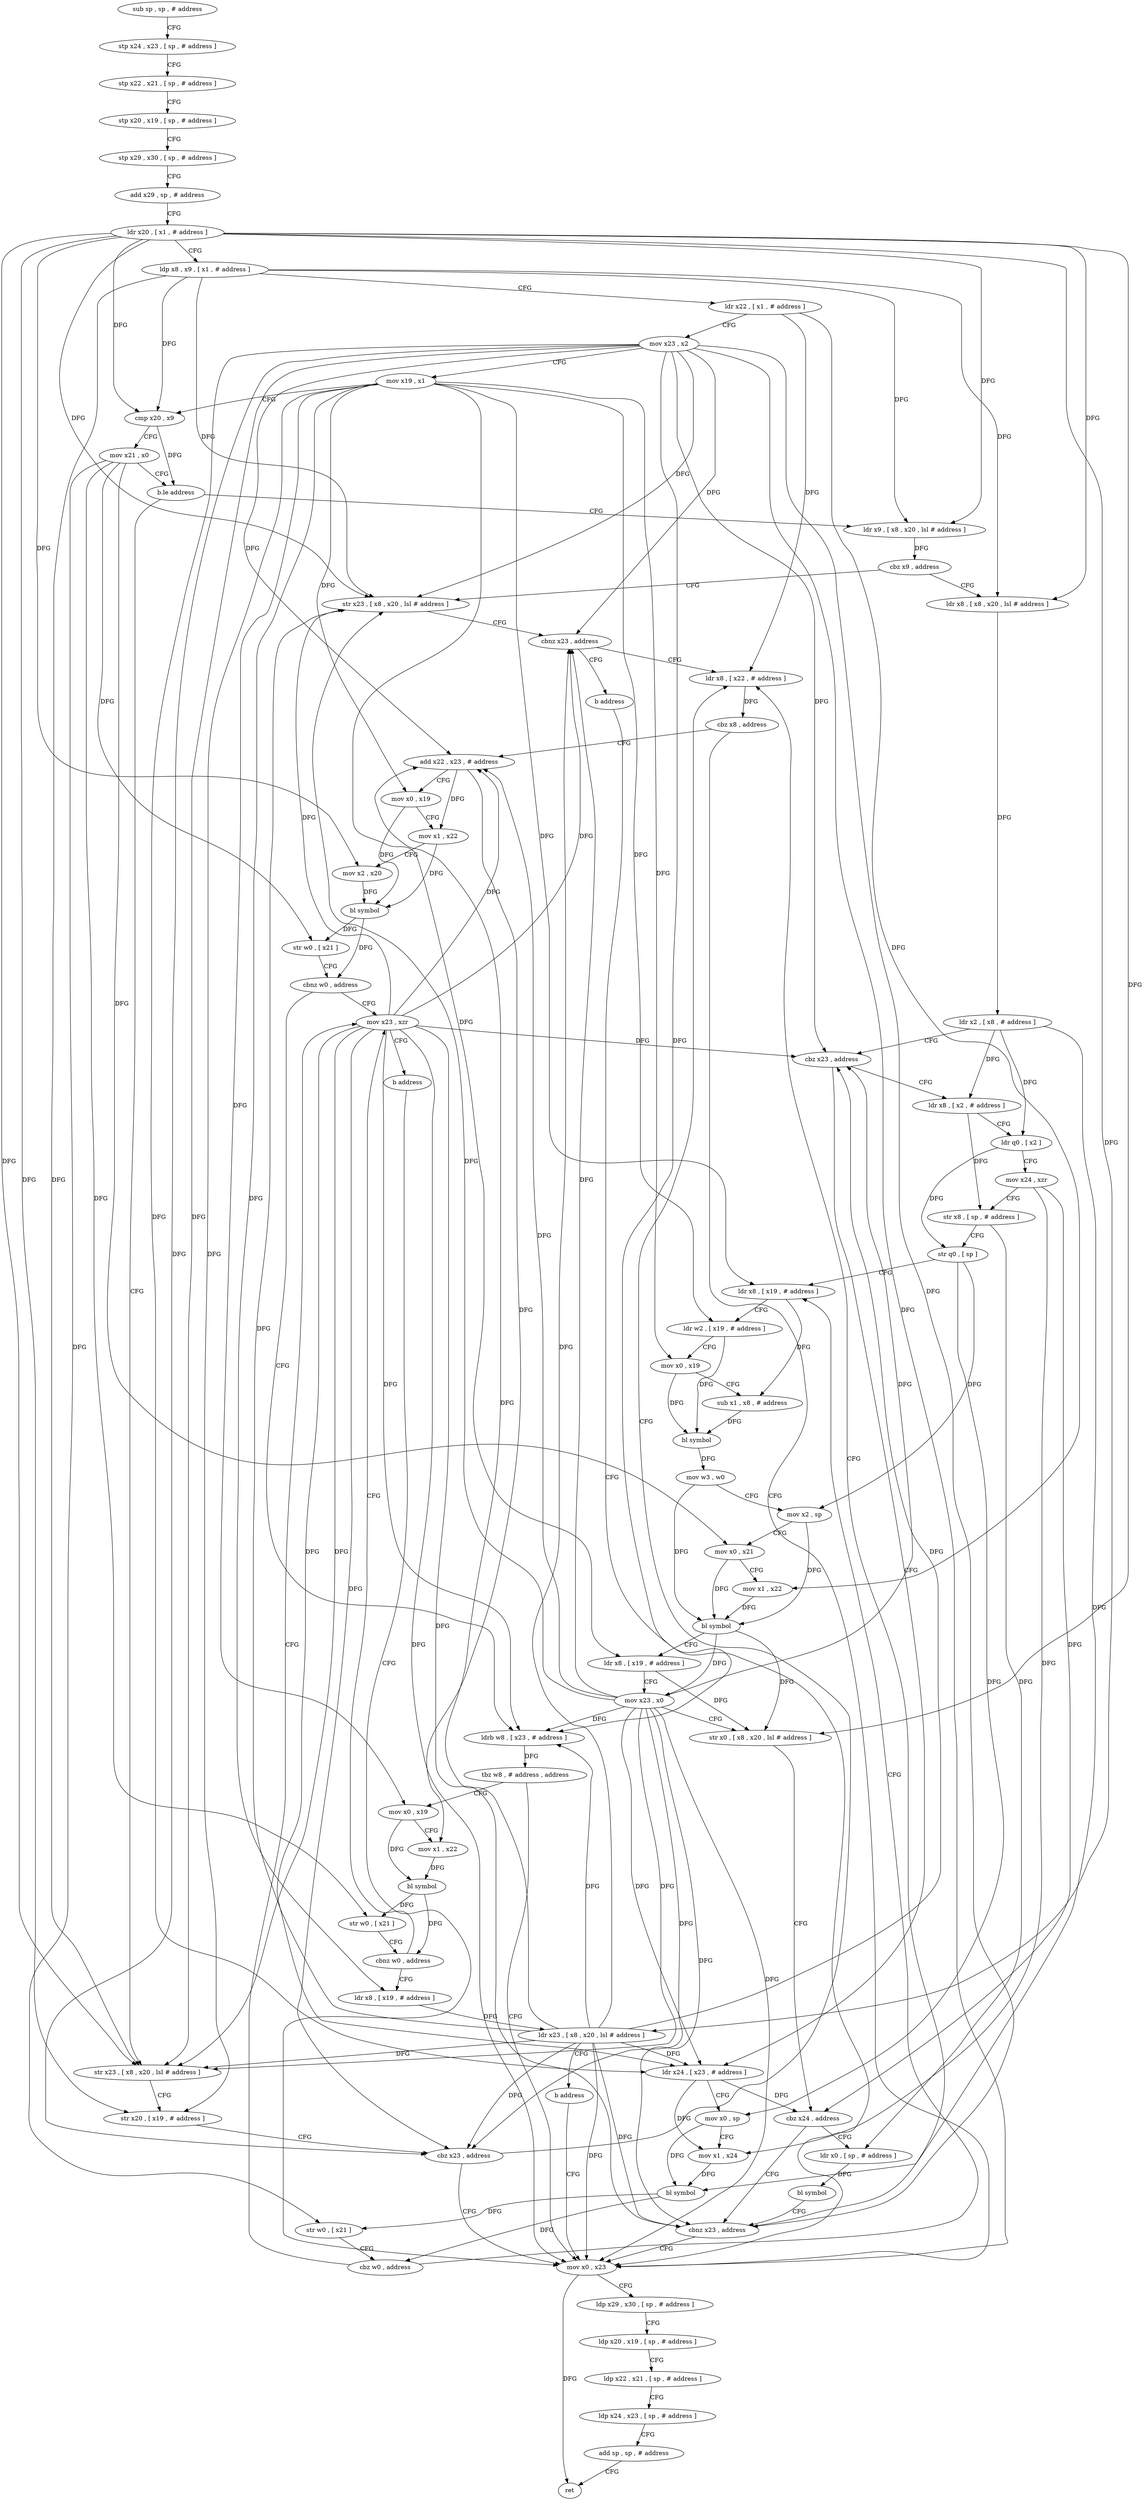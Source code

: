 digraph "func" {
"4249100" [label = "sub sp , sp , # address" ]
"4249104" [label = "stp x24 , x23 , [ sp , # address ]" ]
"4249108" [label = "stp x22 , x21 , [ sp , # address ]" ]
"4249112" [label = "stp x20 , x19 , [ sp , # address ]" ]
"4249116" [label = "stp x29 , x30 , [ sp , # address ]" ]
"4249120" [label = "add x29 , sp , # address" ]
"4249124" [label = "ldr x20 , [ x1 , # address ]" ]
"4249128" [label = "ldp x8 , x9 , [ x1 , # address ]" ]
"4249132" [label = "ldr x22 , [ x1 , # address ]" ]
"4249136" [label = "mov x23 , x2" ]
"4249140" [label = "mov x19 , x1" ]
"4249144" [label = "cmp x20 , x9" ]
"4249148" [label = "mov x21 , x0" ]
"4249152" [label = "b.le address" ]
"4249244" [label = "ldr x9 , [ x8 , x20 , lsl # address ]" ]
"4249156" [label = "str x23 , [ x8 , x20 , lsl # address ]" ]
"4249248" [label = "cbz x9 , address" ]
"4249296" [label = "str x23 , [ x8 , x20 , lsl # address ]" ]
"4249252" [label = "ldr x8 , [ x8 , x20 , lsl # address ]" ]
"4249160" [label = "str x20 , [ x19 , # address ]" ]
"4249164" [label = "cbz x23 , address" ]
"4249396" [label = "mov x0 , x23" ]
"4249168" [label = "ldr x8 , [ x22 , # address ]" ]
"4249300" [label = "cbnz x23 , address" ]
"4249304" [label = "b address" ]
"4249256" [label = "ldr x2 , [ x8 , # address ]" ]
"4249260" [label = "cbz x23 , address" ]
"4249308" [label = "ldr x8 , [ x2 , # address ]" ]
"4249264" [label = "ldr x24 , [ x23 , # address ]" ]
"4249400" [label = "ldp x29 , x30 , [ sp , # address ]" ]
"4249404" [label = "ldp x20 , x19 , [ sp , # address ]" ]
"4249408" [label = "ldp x22 , x21 , [ sp , # address ]" ]
"4249412" [label = "ldp x24 , x23 , [ sp , # address ]" ]
"4249416" [label = "add sp , sp , # address" ]
"4249420" [label = "ret" ]
"4249172" [label = "cbz x8 , address" ]
"4249176" [label = "add x22 , x23 , # address" ]
"4249312" [label = "ldr q0 , [ x2 ]" ]
"4249316" [label = "mov x24 , xzr" ]
"4249320" [label = "str x8 , [ sp , # address ]" ]
"4249324" [label = "str q0 , [ sp ]" ]
"4249328" [label = "ldr x8 , [ x19 , # address ]" ]
"4249268" [label = "mov x0 , sp" ]
"4249272" [label = "mov x1 , x24" ]
"4249276" [label = "bl symbol" ]
"4249280" [label = "str w0 , [ x21 ]" ]
"4249284" [label = "cbz w0 , address" ]
"4249288" [label = "mov x23 , xzr" ]
"4249180" [label = "mov x0 , x19" ]
"4249184" [label = "mov x1 , x22" ]
"4249188" [label = "mov x2 , x20" ]
"4249192" [label = "bl symbol" ]
"4249196" [label = "str w0 , [ x21 ]" ]
"4249200" [label = "cbnz w0 , address" ]
"4249204" [label = "ldrb w8 , [ x23 , # address ]" ]
"4249392" [label = "cbnz x23 , address" ]
"4249384" [label = "ldr x0 , [ sp , # address ]" ]
"4249388" [label = "bl symbol" ]
"4249332" [label = "ldr w2 , [ x19 , # address ]" ]
"4249336" [label = "mov x0 , x19" ]
"4249340" [label = "sub x1 , x8 , # address" ]
"4249344" [label = "bl symbol" ]
"4249348" [label = "mov w3 , w0" ]
"4249352" [label = "mov x2 , sp" ]
"4249356" [label = "mov x0 , x21" ]
"4249360" [label = "mov x1 , x22" ]
"4249364" [label = "bl symbol" ]
"4249368" [label = "ldr x8 , [ x19 , # address ]" ]
"4249372" [label = "mov x23 , x0" ]
"4249376" [label = "str x0 , [ x8 , x20 , lsl # address ]" ]
"4249380" [label = "cbz x24 , address" ]
"4249292" [label = "b address" ]
"4249208" [label = "tbz w8 , # address , address" ]
"4249212" [label = "mov x0 , x19" ]
"4249216" [label = "mov x1 , x22" ]
"4249220" [label = "bl symbol" ]
"4249224" [label = "str w0 , [ x21 ]" ]
"4249228" [label = "cbnz w0 , address" ]
"4249232" [label = "ldr x8 , [ x19 , # address ]" ]
"4249236" [label = "ldr x23 , [ x8 , x20 , lsl # address ]" ]
"4249240" [label = "b address" ]
"4249100" -> "4249104" [ label = "CFG" ]
"4249104" -> "4249108" [ label = "CFG" ]
"4249108" -> "4249112" [ label = "CFG" ]
"4249112" -> "4249116" [ label = "CFG" ]
"4249116" -> "4249120" [ label = "CFG" ]
"4249120" -> "4249124" [ label = "CFG" ]
"4249124" -> "4249128" [ label = "CFG" ]
"4249124" -> "4249144" [ label = "DFG" ]
"4249124" -> "4249244" [ label = "DFG" ]
"4249124" -> "4249156" [ label = "DFG" ]
"4249124" -> "4249160" [ label = "DFG" ]
"4249124" -> "4249296" [ label = "DFG" ]
"4249124" -> "4249252" [ label = "DFG" ]
"4249124" -> "4249188" [ label = "DFG" ]
"4249124" -> "4249376" [ label = "DFG" ]
"4249124" -> "4249236" [ label = "DFG" ]
"4249128" -> "4249132" [ label = "CFG" ]
"4249128" -> "4249244" [ label = "DFG" ]
"4249128" -> "4249156" [ label = "DFG" ]
"4249128" -> "4249296" [ label = "DFG" ]
"4249128" -> "4249252" [ label = "DFG" ]
"4249128" -> "4249144" [ label = "DFG" ]
"4249132" -> "4249136" [ label = "CFG" ]
"4249132" -> "4249168" [ label = "DFG" ]
"4249132" -> "4249360" [ label = "DFG" ]
"4249136" -> "4249140" [ label = "CFG" ]
"4249136" -> "4249156" [ label = "DFG" ]
"4249136" -> "4249164" [ label = "DFG" ]
"4249136" -> "4249296" [ label = "DFG" ]
"4249136" -> "4249300" [ label = "DFG" ]
"4249136" -> "4249260" [ label = "DFG" ]
"4249136" -> "4249396" [ label = "DFG" ]
"4249136" -> "4249264" [ label = "DFG" ]
"4249136" -> "4249176" [ label = "DFG" ]
"4249136" -> "4249204" [ label = "DFG" ]
"4249136" -> "4249392" [ label = "DFG" ]
"4249140" -> "4249144" [ label = "CFG" ]
"4249140" -> "4249160" [ label = "DFG" ]
"4249140" -> "4249180" [ label = "DFG" ]
"4249140" -> "4249328" [ label = "DFG" ]
"4249140" -> "4249332" [ label = "DFG" ]
"4249140" -> "4249336" [ label = "DFG" ]
"4249140" -> "4249368" [ label = "DFG" ]
"4249140" -> "4249212" [ label = "DFG" ]
"4249140" -> "4249232" [ label = "DFG" ]
"4249144" -> "4249148" [ label = "CFG" ]
"4249144" -> "4249152" [ label = "DFG" ]
"4249148" -> "4249152" [ label = "CFG" ]
"4249148" -> "4249280" [ label = "DFG" ]
"4249148" -> "4249196" [ label = "DFG" ]
"4249148" -> "4249356" [ label = "DFG" ]
"4249148" -> "4249224" [ label = "DFG" ]
"4249152" -> "4249244" [ label = "CFG" ]
"4249152" -> "4249156" [ label = "CFG" ]
"4249244" -> "4249248" [ label = "DFG" ]
"4249156" -> "4249160" [ label = "CFG" ]
"4249248" -> "4249296" [ label = "CFG" ]
"4249248" -> "4249252" [ label = "CFG" ]
"4249296" -> "4249300" [ label = "CFG" ]
"4249252" -> "4249256" [ label = "DFG" ]
"4249160" -> "4249164" [ label = "CFG" ]
"4249164" -> "4249396" [ label = "CFG" ]
"4249164" -> "4249168" [ label = "CFG" ]
"4249396" -> "4249400" [ label = "CFG" ]
"4249396" -> "4249420" [ label = "DFG" ]
"4249168" -> "4249172" [ label = "DFG" ]
"4249300" -> "4249168" [ label = "CFG" ]
"4249300" -> "4249304" [ label = "CFG" ]
"4249304" -> "4249396" [ label = "CFG" ]
"4249256" -> "4249260" [ label = "CFG" ]
"4249256" -> "4249308" [ label = "DFG" ]
"4249256" -> "4249312" [ label = "DFG" ]
"4249256" -> "4249276" [ label = "DFG" ]
"4249260" -> "4249308" [ label = "CFG" ]
"4249260" -> "4249264" [ label = "CFG" ]
"4249308" -> "4249312" [ label = "CFG" ]
"4249308" -> "4249320" [ label = "DFG" ]
"4249264" -> "4249268" [ label = "CFG" ]
"4249264" -> "4249272" [ label = "DFG" ]
"4249264" -> "4249380" [ label = "DFG" ]
"4249400" -> "4249404" [ label = "CFG" ]
"4249404" -> "4249408" [ label = "CFG" ]
"4249408" -> "4249412" [ label = "CFG" ]
"4249412" -> "4249416" [ label = "CFG" ]
"4249416" -> "4249420" [ label = "CFG" ]
"4249172" -> "4249396" [ label = "CFG" ]
"4249172" -> "4249176" [ label = "CFG" ]
"4249176" -> "4249180" [ label = "CFG" ]
"4249176" -> "4249184" [ label = "DFG" ]
"4249176" -> "4249216" [ label = "DFG" ]
"4249312" -> "4249316" [ label = "CFG" ]
"4249312" -> "4249324" [ label = "DFG" ]
"4249316" -> "4249320" [ label = "CFG" ]
"4249316" -> "4249272" [ label = "DFG" ]
"4249316" -> "4249380" [ label = "DFG" ]
"4249320" -> "4249324" [ label = "CFG" ]
"4249320" -> "4249384" [ label = "DFG" ]
"4249324" -> "4249328" [ label = "CFG" ]
"4249324" -> "4249268" [ label = "DFG" ]
"4249324" -> "4249352" [ label = "DFG" ]
"4249328" -> "4249332" [ label = "CFG" ]
"4249328" -> "4249340" [ label = "DFG" ]
"4249268" -> "4249272" [ label = "CFG" ]
"4249268" -> "4249276" [ label = "DFG" ]
"4249272" -> "4249276" [ label = "DFG" ]
"4249276" -> "4249280" [ label = "DFG" ]
"4249276" -> "4249284" [ label = "DFG" ]
"4249280" -> "4249284" [ label = "CFG" ]
"4249284" -> "4249328" [ label = "CFG" ]
"4249284" -> "4249288" [ label = "CFG" ]
"4249288" -> "4249292" [ label = "CFG" ]
"4249288" -> "4249156" [ label = "DFG" ]
"4249288" -> "4249164" [ label = "DFG" ]
"4249288" -> "4249296" [ label = "DFG" ]
"4249288" -> "4249300" [ label = "DFG" ]
"4249288" -> "4249260" [ label = "DFG" ]
"4249288" -> "4249396" [ label = "DFG" ]
"4249288" -> "4249264" [ label = "DFG" ]
"4249288" -> "4249176" [ label = "DFG" ]
"4249288" -> "4249204" [ label = "DFG" ]
"4249288" -> "4249392" [ label = "DFG" ]
"4249180" -> "4249184" [ label = "CFG" ]
"4249180" -> "4249192" [ label = "DFG" ]
"4249184" -> "4249188" [ label = "CFG" ]
"4249184" -> "4249192" [ label = "DFG" ]
"4249188" -> "4249192" [ label = "DFG" ]
"4249192" -> "4249196" [ label = "DFG" ]
"4249192" -> "4249200" [ label = "DFG" ]
"4249196" -> "4249200" [ label = "CFG" ]
"4249200" -> "4249288" [ label = "CFG" ]
"4249200" -> "4249204" [ label = "CFG" ]
"4249204" -> "4249208" [ label = "DFG" ]
"4249392" -> "4249168" [ label = "CFG" ]
"4249392" -> "4249396" [ label = "CFG" ]
"4249384" -> "4249388" [ label = "DFG" ]
"4249388" -> "4249392" [ label = "CFG" ]
"4249332" -> "4249336" [ label = "CFG" ]
"4249332" -> "4249344" [ label = "DFG" ]
"4249336" -> "4249340" [ label = "CFG" ]
"4249336" -> "4249344" [ label = "DFG" ]
"4249340" -> "4249344" [ label = "DFG" ]
"4249344" -> "4249348" [ label = "DFG" ]
"4249348" -> "4249352" [ label = "CFG" ]
"4249348" -> "4249364" [ label = "DFG" ]
"4249352" -> "4249356" [ label = "CFG" ]
"4249352" -> "4249364" [ label = "DFG" ]
"4249356" -> "4249360" [ label = "CFG" ]
"4249356" -> "4249364" [ label = "DFG" ]
"4249360" -> "4249364" [ label = "DFG" ]
"4249364" -> "4249368" [ label = "CFG" ]
"4249364" -> "4249372" [ label = "DFG" ]
"4249364" -> "4249376" [ label = "DFG" ]
"4249368" -> "4249372" [ label = "CFG" ]
"4249368" -> "4249376" [ label = "DFG" ]
"4249372" -> "4249376" [ label = "CFG" ]
"4249372" -> "4249156" [ label = "DFG" ]
"4249372" -> "4249164" [ label = "DFG" ]
"4249372" -> "4249296" [ label = "DFG" ]
"4249372" -> "4249300" [ label = "DFG" ]
"4249372" -> "4249260" [ label = "DFG" ]
"4249372" -> "4249396" [ label = "DFG" ]
"4249372" -> "4249264" [ label = "DFG" ]
"4249372" -> "4249176" [ label = "DFG" ]
"4249372" -> "4249204" [ label = "DFG" ]
"4249372" -> "4249392" [ label = "DFG" ]
"4249376" -> "4249380" [ label = "CFG" ]
"4249380" -> "4249392" [ label = "CFG" ]
"4249380" -> "4249384" [ label = "CFG" ]
"4249292" -> "4249396" [ label = "CFG" ]
"4249208" -> "4249396" [ label = "CFG" ]
"4249208" -> "4249212" [ label = "CFG" ]
"4249212" -> "4249216" [ label = "CFG" ]
"4249212" -> "4249220" [ label = "DFG" ]
"4249216" -> "4249220" [ label = "DFG" ]
"4249220" -> "4249224" [ label = "DFG" ]
"4249220" -> "4249228" [ label = "DFG" ]
"4249224" -> "4249228" [ label = "CFG" ]
"4249228" -> "4249288" [ label = "CFG" ]
"4249228" -> "4249232" [ label = "CFG" ]
"4249232" -> "4249236" [ label = "DFG" ]
"4249236" -> "4249240" [ label = "CFG" ]
"4249236" -> "4249156" [ label = "DFG" ]
"4249236" -> "4249164" [ label = "DFG" ]
"4249236" -> "4249296" [ label = "DFG" ]
"4249236" -> "4249300" [ label = "DFG" ]
"4249236" -> "4249260" [ label = "DFG" ]
"4249236" -> "4249396" [ label = "DFG" ]
"4249236" -> "4249264" [ label = "DFG" ]
"4249236" -> "4249176" [ label = "DFG" ]
"4249236" -> "4249204" [ label = "DFG" ]
"4249236" -> "4249392" [ label = "DFG" ]
"4249240" -> "4249396" [ label = "CFG" ]
}
